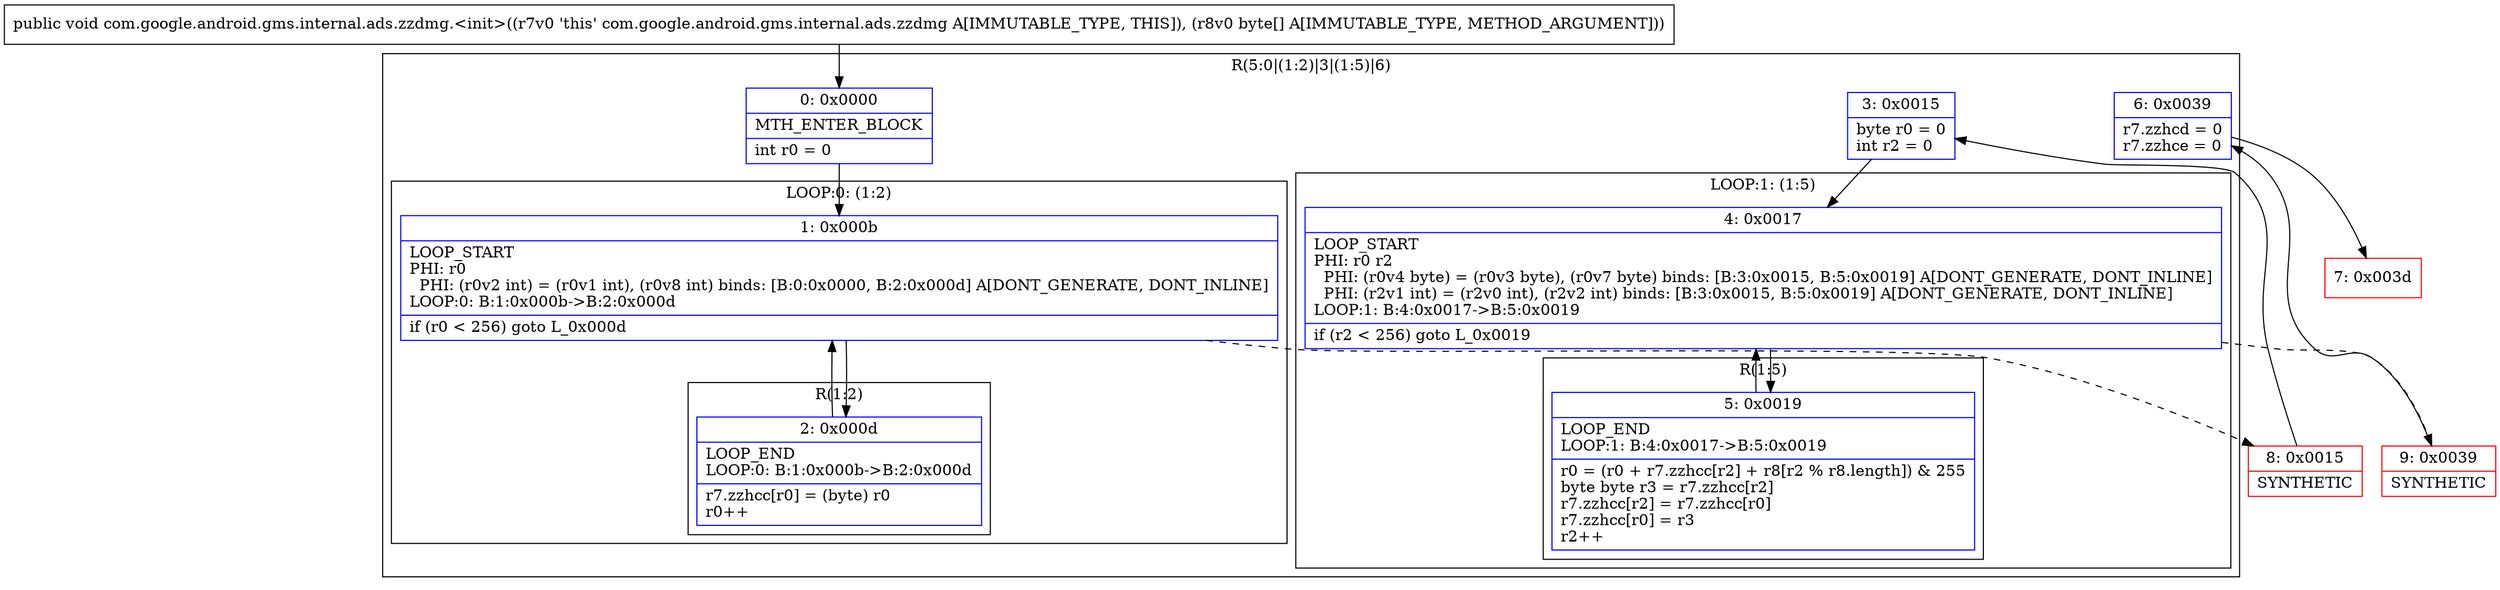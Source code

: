 digraph "CFG forcom.google.android.gms.internal.ads.zzdmg.\<init\>([B)V" {
subgraph cluster_Region_1675023968 {
label = "R(5:0|(1:2)|3|(1:5)|6)";
node [shape=record,color=blue];
Node_0 [shape=record,label="{0\:\ 0x0000|MTH_ENTER_BLOCK\l|int r0 = 0\l}"];
subgraph cluster_LoopRegion_1319545631 {
label = "LOOP:0: (1:2)";
node [shape=record,color=blue];
Node_1 [shape=record,label="{1\:\ 0x000b|LOOP_START\lPHI: r0 \l  PHI: (r0v2 int) = (r0v1 int), (r0v8 int) binds: [B:0:0x0000, B:2:0x000d] A[DONT_GENERATE, DONT_INLINE]\lLOOP:0: B:1:0x000b\-\>B:2:0x000d\l|if (r0 \< 256) goto L_0x000d\l}"];
subgraph cluster_Region_234614140 {
label = "R(1:2)";
node [shape=record,color=blue];
Node_2 [shape=record,label="{2\:\ 0x000d|LOOP_END\lLOOP:0: B:1:0x000b\-\>B:2:0x000d\l|r7.zzhcc[r0] = (byte) r0\lr0++\l}"];
}
}
Node_3 [shape=record,label="{3\:\ 0x0015|byte r0 = 0\lint r2 = 0\l}"];
subgraph cluster_LoopRegion_1218663983 {
label = "LOOP:1: (1:5)";
node [shape=record,color=blue];
Node_4 [shape=record,label="{4\:\ 0x0017|LOOP_START\lPHI: r0 r2 \l  PHI: (r0v4 byte) = (r0v3 byte), (r0v7 byte) binds: [B:3:0x0015, B:5:0x0019] A[DONT_GENERATE, DONT_INLINE]\l  PHI: (r2v1 int) = (r2v0 int), (r2v2 int) binds: [B:3:0x0015, B:5:0x0019] A[DONT_GENERATE, DONT_INLINE]\lLOOP:1: B:4:0x0017\-\>B:5:0x0019\l|if (r2 \< 256) goto L_0x0019\l}"];
subgraph cluster_Region_487847483 {
label = "R(1:5)";
node [shape=record,color=blue];
Node_5 [shape=record,label="{5\:\ 0x0019|LOOP_END\lLOOP:1: B:4:0x0017\-\>B:5:0x0019\l|r0 = (r0 + r7.zzhcc[r2] + r8[r2 % r8.length]) & 255\lbyte byte r3 = r7.zzhcc[r2]\lr7.zzhcc[r2] = r7.zzhcc[r0]\lr7.zzhcc[r0] = r3\lr2++\l}"];
}
}
Node_6 [shape=record,label="{6\:\ 0x0039|r7.zzhcd = 0\lr7.zzhce = 0\l}"];
}
Node_7 [shape=record,color=red,label="{7\:\ 0x003d}"];
Node_8 [shape=record,color=red,label="{8\:\ 0x0015|SYNTHETIC\l}"];
Node_9 [shape=record,color=red,label="{9\:\ 0x0039|SYNTHETIC\l}"];
MethodNode[shape=record,label="{public void com.google.android.gms.internal.ads.zzdmg.\<init\>((r7v0 'this' com.google.android.gms.internal.ads.zzdmg A[IMMUTABLE_TYPE, THIS]), (r8v0 byte[] A[IMMUTABLE_TYPE, METHOD_ARGUMENT])) }"];
MethodNode -> Node_0;
Node_0 -> Node_1;
Node_1 -> Node_2;
Node_1 -> Node_8[style=dashed];
Node_2 -> Node_1;
Node_3 -> Node_4;
Node_4 -> Node_5;
Node_4 -> Node_9[style=dashed];
Node_5 -> Node_4;
Node_6 -> Node_7;
Node_8 -> Node_3;
Node_9 -> Node_6;
}

